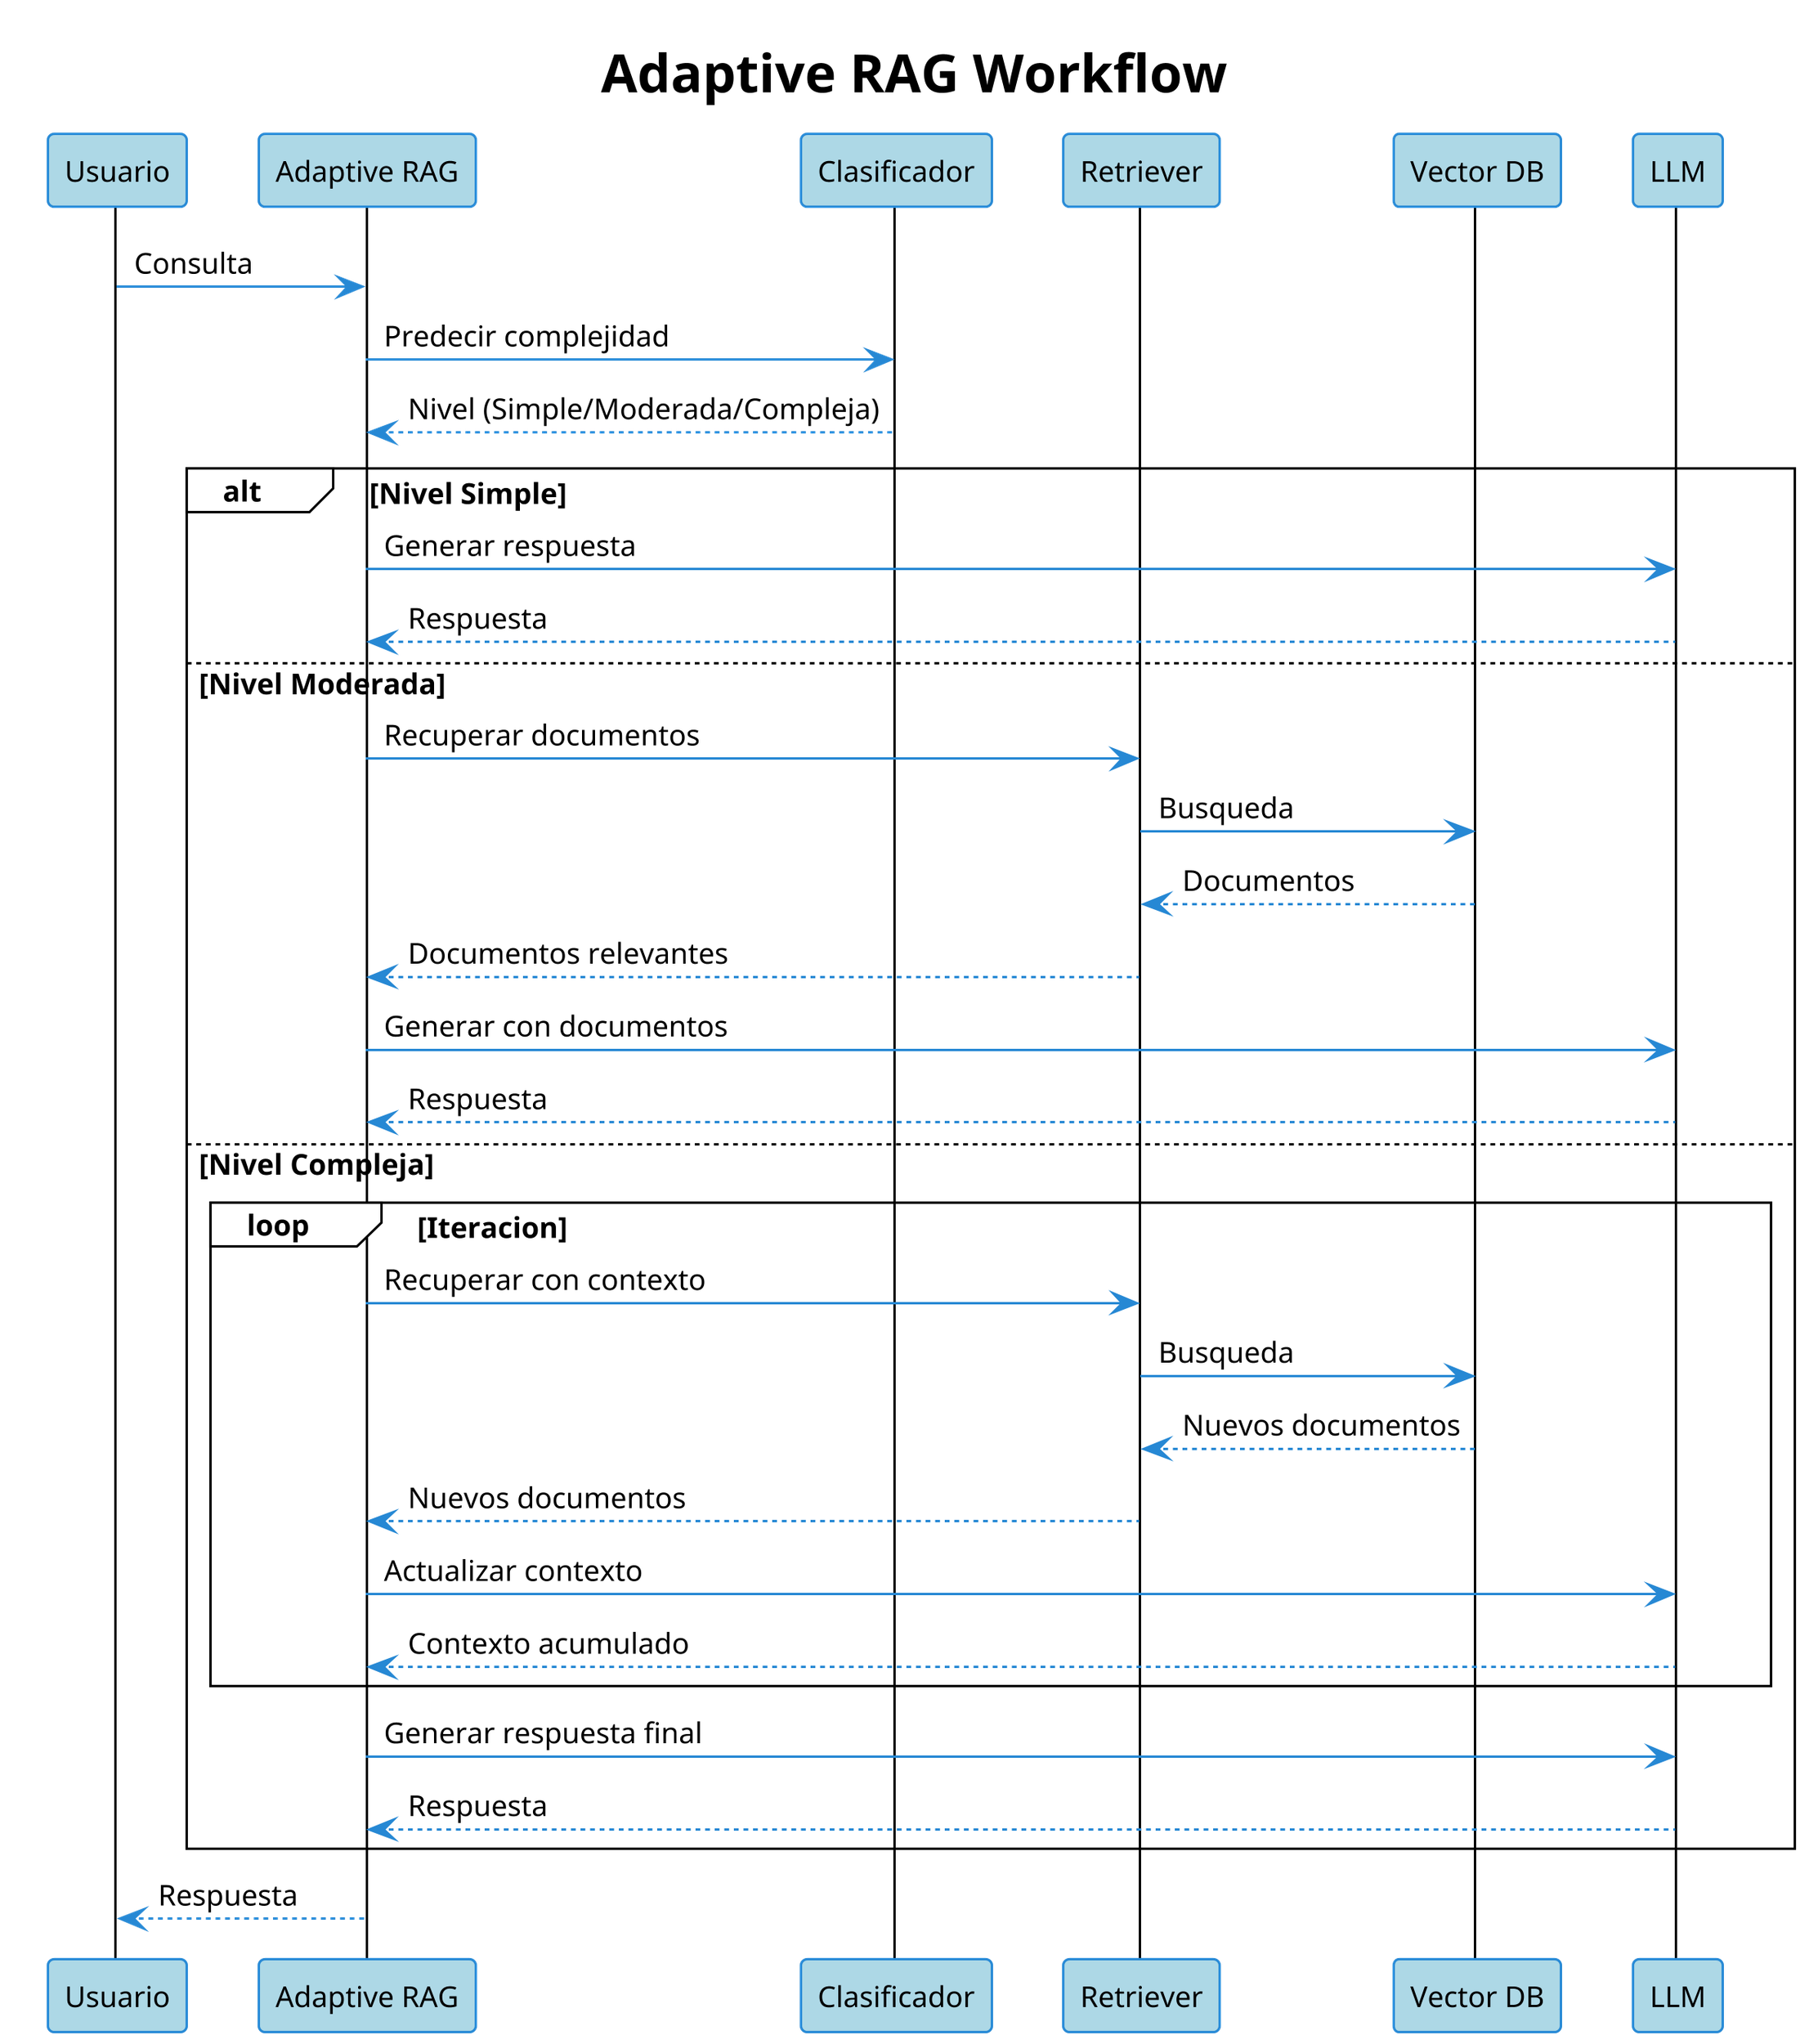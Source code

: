 @startuml "Workflow de Adaptive RAG"
' Mejora la legibilidad y la calidad de la imagen para documentos.
!theme plain
skinparam {
    dpi 300
    shadowing false
    backgroundColor transparent
    defaultFontName "Arial"
    defaultFontSize 12

    sequence {
        participantBorderColor #2688d4
        participantBackgroundColor #add8e6
        actorBorderColor #2688d4
        actorBackgroundColor #ffdead
    }

    arrow {
        color #2688d4
    }
}

title Adaptive RAG Workflow

participant "Usuario" as User
participant "Adaptive RAG" as System
participant "Clasificador" as Class
participant "Retriever" as Ret
participant "Vector DB" as DB
participant "LLM" as Gen

User -> System: Consulta
System -> Class: Predecir complejidad
Class --> System: Nivel (Simple/Moderada/Compleja)

alt Nivel Simple
    System -> Gen: Generar respuesta
    Gen --> System: Respuesta
else Nivel Moderada
    System -> Ret: Recuperar documentos
    Ret -> DB: Busqueda
    DB --> Ret: Documentos
    Ret --> System: Documentos relevantes
    System -> Gen: Generar con documentos
    Gen --> System: Respuesta
else Nivel Compleja
    loop Iteracion
        System -> Ret: Recuperar con contexto
        Ret -> DB: Busqueda
        DB --> Ret: Nuevos documentos
        Ret --> System: Nuevos documentos
        System -> Gen: Actualizar contexto
        Gen --> System: Contexto acumulado
    end
    System -> Gen: Generar respuesta final
    Gen --> System: Respuesta
end

System --> User: Respuesta

@enduml